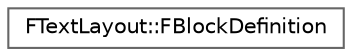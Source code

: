 digraph "Graphical Class Hierarchy"
{
 // INTERACTIVE_SVG=YES
 // LATEX_PDF_SIZE
  bgcolor="transparent";
  edge [fontname=Helvetica,fontsize=10,labelfontname=Helvetica,labelfontsize=10];
  node [fontname=Helvetica,fontsize=10,shape=box,height=0.2,width=0.4];
  rankdir="LR";
  Node0 [id="Node000000",label="FTextLayout::FBlockDefinition",height=0.2,width=0.4,color="grey40", fillcolor="white", style="filled",URL="$d5/dbc/structFTextLayout_1_1FBlockDefinition.html",tooltip=" "];
}
